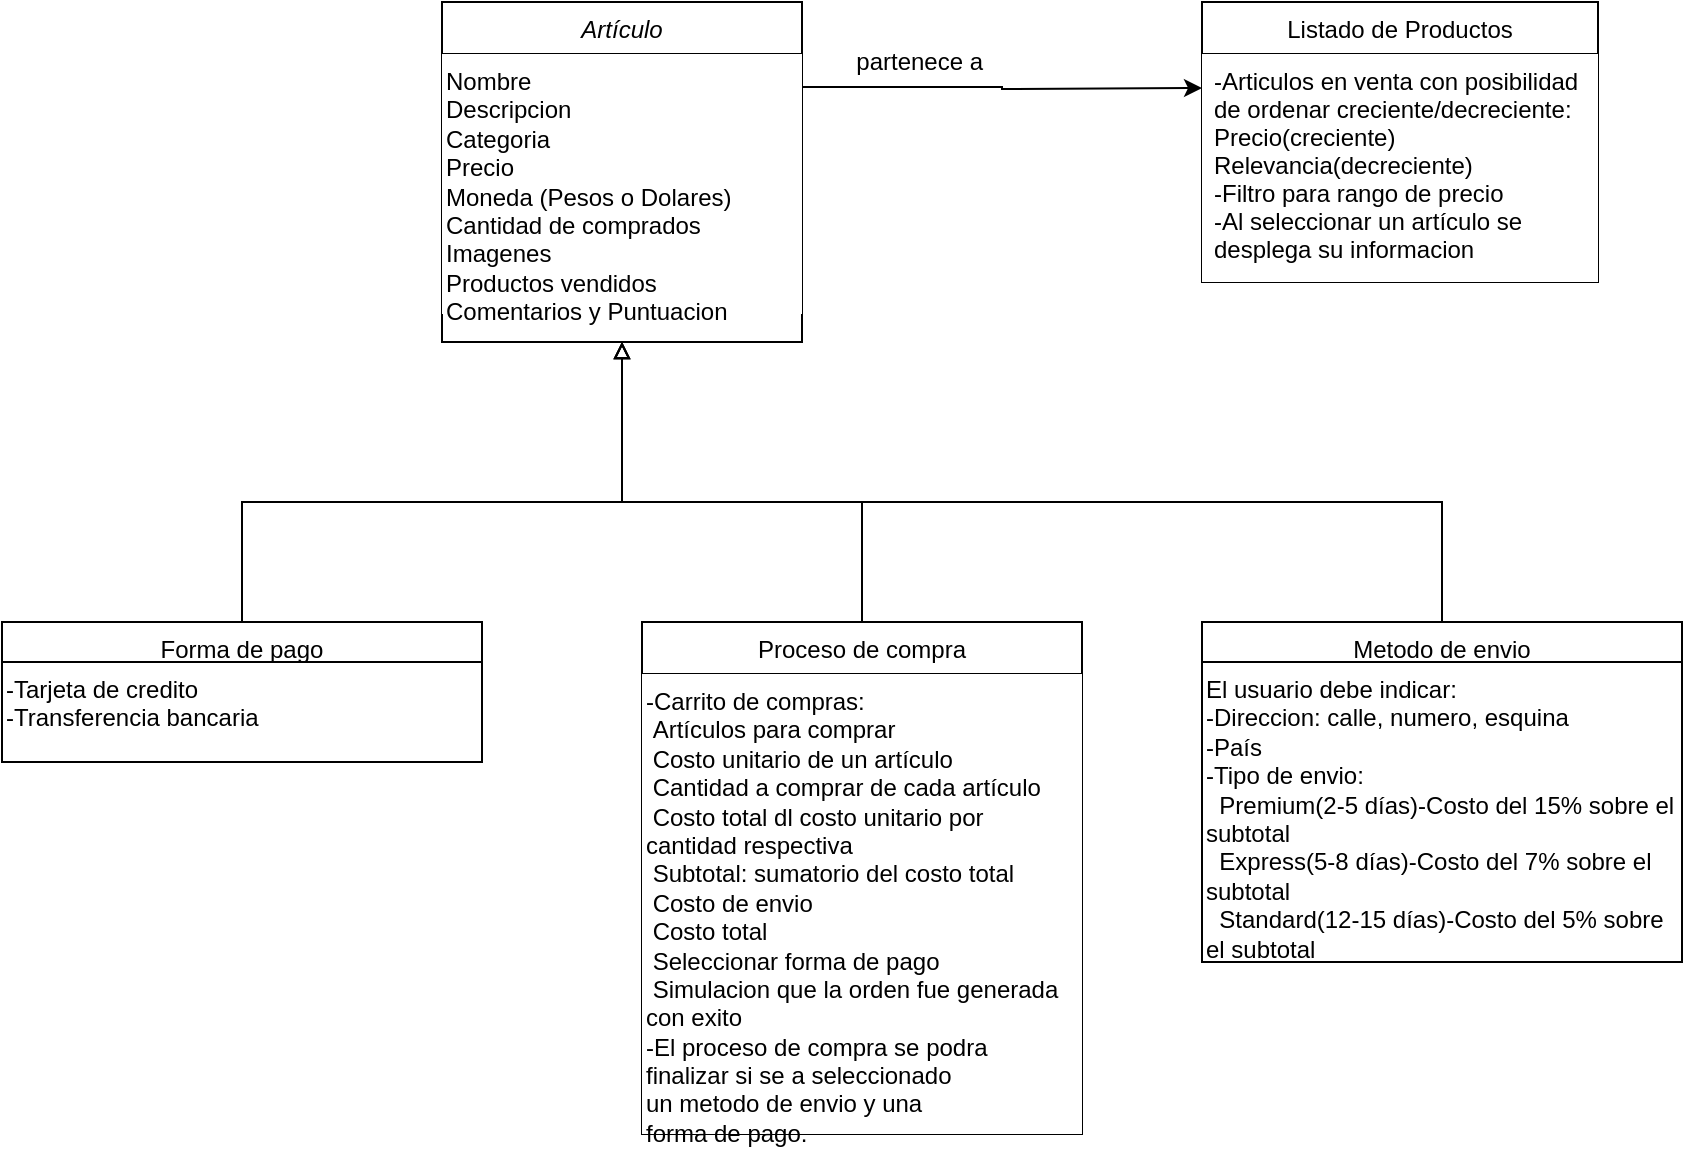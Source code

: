 <mxfile version="14.9.6" type="device"><diagram id="C5RBs43oDa-KdzZeNtuy" name="Page-1"><mxGraphModel dx="1695" dy="1689" grid="1" gridSize="10" guides="1" tooltips="1" connect="1" arrows="1" fold="1" page="1" pageScale="1" pageWidth="827" pageHeight="1169" math="0" shadow="0"><root><mxCell id="WIyWlLk6GJQsqaUBKTNV-0"/><mxCell id="WIyWlLk6GJQsqaUBKTNV-1" parent="WIyWlLk6GJQsqaUBKTNV-0"/><mxCell id="BpMWtA8eK2mswOxQzbhG-33" style="edgeStyle=orthogonalEdgeStyle;rounded=0;orthogonalLoop=1;jettySize=auto;html=1;exitX=1;exitY=0.25;exitDx=0;exitDy=0;" parent="WIyWlLk6GJQsqaUBKTNV-1" source="zkfFHV4jXpPFQw0GAbJ--0" edge="1"><mxGeometry relative="1" as="geometry"><mxPoint x="480" y="23" as="targetPoint"/></mxGeometry></mxCell><mxCell id="zkfFHV4jXpPFQw0GAbJ--0" value="Artículo" style="swimlane;fontStyle=2;align=center;verticalAlign=top;childLayout=stackLayout;horizontal=1;startSize=26;horizontalStack=0;resizeParent=1;resizeLast=0;collapsible=1;marginBottom=0;rounded=0;shadow=0;strokeWidth=1;" parent="WIyWlLk6GJQsqaUBKTNV-1" vertex="1"><mxGeometry x="100" y="-20" width="180" height="170" as="geometry"><mxRectangle x="230" y="140" width="160" height="26" as="alternateBounds"/></mxGeometry></mxCell><mxCell id="BpMWtA8eK2mswOxQzbhG-8" value="Nombre&lt;br&gt;Descripcion&lt;br&gt;Categoria&lt;br&gt;Precio&lt;br&gt;Moneda (Pesos o Dolares)&lt;br&gt;Cantidad de comprados&lt;br&gt;Imagenes&lt;br&gt;Productos vendidos&lt;br&gt;Comentarios y Puntuacion" style="text;html=1;align=left;verticalAlign=top;resizable=0;points=[];autosize=1;fillColor=#FFFFFF;" parent="zkfFHV4jXpPFQw0GAbJ--0" vertex="1"><mxGeometry y="26" width="180" height="130" as="geometry"/></mxCell><mxCell id="zkfFHV4jXpPFQw0GAbJ--6" value="Listado de Productos" style="swimlane;fontStyle=0;align=center;verticalAlign=top;childLayout=stackLayout;horizontal=1;startSize=26;horizontalStack=0;resizeParent=1;resizeLast=0;collapsible=1;marginBottom=0;rounded=0;shadow=0;strokeWidth=1;" parent="WIyWlLk6GJQsqaUBKTNV-1" vertex="1"><mxGeometry x="480" y="-20" width="198" height="140" as="geometry"><mxRectangle x="130" y="380" width="160" height="26" as="alternateBounds"/></mxGeometry></mxCell><mxCell id="zkfFHV4jXpPFQw0GAbJ--7" value="-Articulos en venta con posibilidad &#10;de ordenar creciente/decreciente:&#10;Precio(creciente)&#10;Relevancia(decreciente)&#10;-Filtro para rango de precio&#10;-Al seleccionar un artículo se &#10;desplega su informacion&#10;&#10; &#10;&#10;" style="text;align=left;verticalAlign=top;spacingLeft=4;spacingRight=4;overflow=hidden;rotatable=0;points=[[0,0.5],[1,0.5]];portConstraint=eastwest;fillColor=#ffffff;" parent="zkfFHV4jXpPFQw0GAbJ--6" vertex="1"><mxGeometry y="26" width="198" height="114" as="geometry"/></mxCell><mxCell id="GpJ3h_FMRGruPc4QZAG1-6" style="edgeStyle=orthogonalEdgeStyle;rounded=0;orthogonalLoop=1;jettySize=auto;html=1;exitX=0.5;exitY=0;exitDx=0;exitDy=0;endArrow=block;endFill=0;" edge="1" parent="WIyWlLk6GJQsqaUBKTNV-1" source="zkfFHV4jXpPFQw0GAbJ--13"><mxGeometry relative="1" as="geometry"><mxPoint x="190" y="150" as="targetPoint"/><Array as="points"><mxPoint x="310" y="230"/><mxPoint x="190" y="230"/></Array></mxGeometry></mxCell><mxCell id="zkfFHV4jXpPFQw0GAbJ--13" value="Proceso de compra" style="swimlane;fontStyle=0;align=center;verticalAlign=top;childLayout=stackLayout;horizontal=1;startSize=26;horizontalStack=0;resizeParent=1;resizeLast=0;collapsible=1;marginBottom=0;rounded=0;shadow=0;strokeWidth=1;" parent="WIyWlLk6GJQsqaUBKTNV-1" vertex="1"><mxGeometry x="200" y="290" width="220" height="256" as="geometry"><mxRectangle x="340" y="380" width="170" height="26" as="alternateBounds"/></mxGeometry></mxCell><mxCell id="BpMWtA8eK2mswOxQzbhG-15" value="-Carrito de compras:&lt;br&gt;&amp;nbsp;Artículos para comprar&lt;br&gt;&amp;nbsp;Costo unitario de un artículo&lt;br&gt;&amp;nbsp;Cantidad a comprar de cada artículo&lt;br&gt;&amp;nbsp;Costo total dl costo unitario por &lt;br&gt;cantidad respectiva&lt;br&gt;&amp;nbsp;Subtotal: sumatorio del costo total&lt;br&gt;&amp;nbsp;Costo de envio&lt;br&gt;&amp;nbsp;Costo total&lt;br&gt;&amp;nbsp;Seleccionar forma de pago&lt;br&gt;&amp;nbsp;Simulacion que la orden fue generada&amp;nbsp;&lt;br&gt;con exito&lt;br&gt;-El proceso de compra se podra&amp;nbsp;&lt;br&gt;finalizar si se a seleccionado&amp;nbsp;&lt;br&gt;un metodo de envio y una&lt;br&gt;forma de pago." style="text;html=1;align=left;verticalAlign=top;resizable=0;points=[];autosize=1;strokeColor=none;fillColor=#ffffff;" parent="zkfFHV4jXpPFQw0GAbJ--13" vertex="1"><mxGeometry y="26" width="220" height="230" as="geometry"/></mxCell><mxCell id="GpJ3h_FMRGruPc4QZAG1-9" style="edgeStyle=orthogonalEdgeStyle;rounded=0;orthogonalLoop=1;jettySize=auto;html=1;exitX=0.5;exitY=0;exitDx=0;exitDy=0;endArrow=block;endFill=0;" edge="1" parent="WIyWlLk6GJQsqaUBKTNV-1" source="BpMWtA8eK2mswOxQzbhG-26"><mxGeometry relative="1" as="geometry"><mxPoint x="190" y="150" as="targetPoint"/><Array as="points"><mxPoint x="600" y="230"/><mxPoint x="190" y="230"/></Array></mxGeometry></mxCell><mxCell id="BpMWtA8eK2mswOxQzbhG-26" value="Metodo de envio&lt;br&gt;" style="rounded=0;whiteSpace=wrap;html=1;fillColor=#ffffff;align=center;verticalAlign=top;" parent="WIyWlLk6GJQsqaUBKTNV-1" vertex="1"><mxGeometry x="480" y="290" width="240" height="20" as="geometry"/></mxCell><mxCell id="BpMWtA8eK2mswOxQzbhG-28" value="El usuario debe indicar:&lt;br&gt;-Direccion: calle, numero, esquina&lt;br&gt;-País&lt;br&gt;-Tipo de envio:&lt;br&gt;&amp;nbsp; Premium(2-5 días)-Costo del 15% sobre el subtotal&lt;br&gt;&amp;nbsp; Express(5-8 días)-Costo del 7% sobre el subtotal&lt;br&gt;&amp;nbsp; Standard(12-15 días)-Costo del 5% sobre el subtotal" style="rounded=0;whiteSpace=wrap;html=1;fillColor=#ffffff;align=left;verticalAlign=top;" parent="WIyWlLk6GJQsqaUBKTNV-1" vertex="1"><mxGeometry x="480" y="310" width="240" height="150" as="geometry"/></mxCell><mxCell id="BpMWtA8eK2mswOxQzbhG-30" value="-Tarjeta de credito&lt;br&gt;-Transferencia bancaria" style="rounded=0;whiteSpace=wrap;html=1;fillColor=#ffffff;align=left;verticalAlign=top;" parent="WIyWlLk6GJQsqaUBKTNV-1" vertex="1"><mxGeometry x="-120" y="310" width="240" height="50" as="geometry"/></mxCell><mxCell id="GpJ3h_FMRGruPc4QZAG1-8" style="edgeStyle=orthogonalEdgeStyle;rounded=0;orthogonalLoop=1;jettySize=auto;html=1;exitX=0.5;exitY=0;exitDx=0;exitDy=0;endArrow=block;endFill=0;" edge="1" parent="WIyWlLk6GJQsqaUBKTNV-1" source="BpMWtA8eK2mswOxQzbhG-31"><mxGeometry relative="1" as="geometry"><mxPoint x="190" y="150" as="targetPoint"/><Array as="points"><mxPoint y="230"/><mxPoint x="190" y="230"/></Array></mxGeometry></mxCell><mxCell id="BpMWtA8eK2mswOxQzbhG-31" value="Forma de pago" style="rounded=0;whiteSpace=wrap;html=1;fillColor=#ffffff;align=center;verticalAlign=top;" parent="WIyWlLk6GJQsqaUBKTNV-1" vertex="1"><mxGeometry x="-120" y="290" width="240" height="20" as="geometry"/></mxCell><mxCell id="GpJ3h_FMRGruPc4QZAG1-3" value="&lt;font style=&quot;vertical-align: inherit&quot;&gt;&lt;font style=&quot;vertical-align: inherit&quot;&gt;partenece a&amp;nbsp;&lt;/font&gt;&lt;/font&gt;" style="text;html=1;align=center;verticalAlign=middle;resizable=0;points=[];autosize=1;strokeColor=none;" vertex="1" parent="WIyWlLk6GJQsqaUBKTNV-1"><mxGeometry x="300" width="80" height="20" as="geometry"/></mxCell></root></mxGraphModel></diagram></mxfile>
